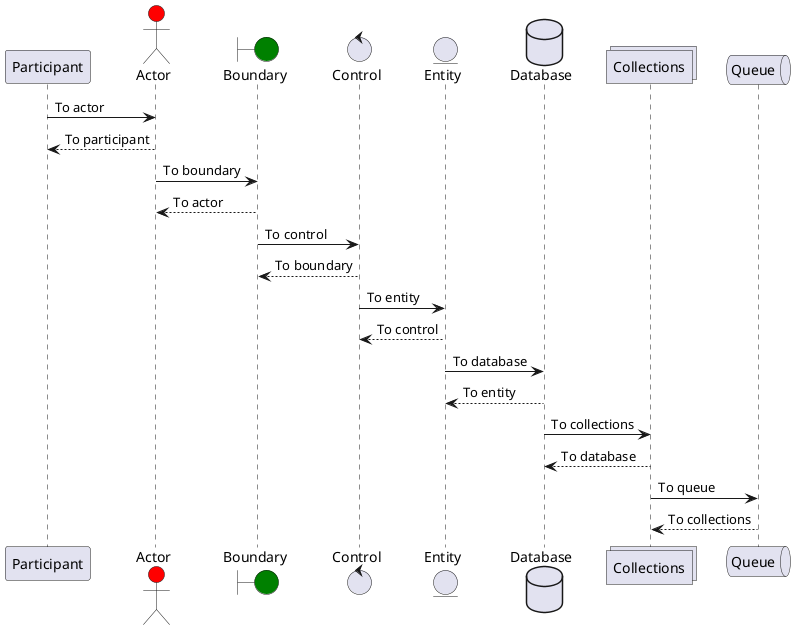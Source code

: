 @startuml
participant Participant as Foo
actor       Actor       as Foo1 #red
boundary    Boundary    as Foo2 #green
control     Control     as Foo3
entity      Entity      as Foo4
database    Database    as Foo5
collections Collections as Foo6
queue       Queue       as Foo7
Foo -> Foo1 : To actor 
Foo1 --> Foo : To participant
Foo1 -> Foo2 : To boundary
Foo2 --> Foo1 : To actor
Foo2 -> Foo3 : To control
Foo3 --> Foo2 : To boundary
Foo3 -> Foo4 : To entity
Foo4 --> Foo3 : To control
Foo4 -> Foo5 : To database
Foo5 --> Foo4 : To entity
Foo5 -> Foo6 : To collections
Foo6 --> Foo5 : To database
Foo6 -> Foo7: To queue
Foo7 --> Foo6 : To collections

@enduml
